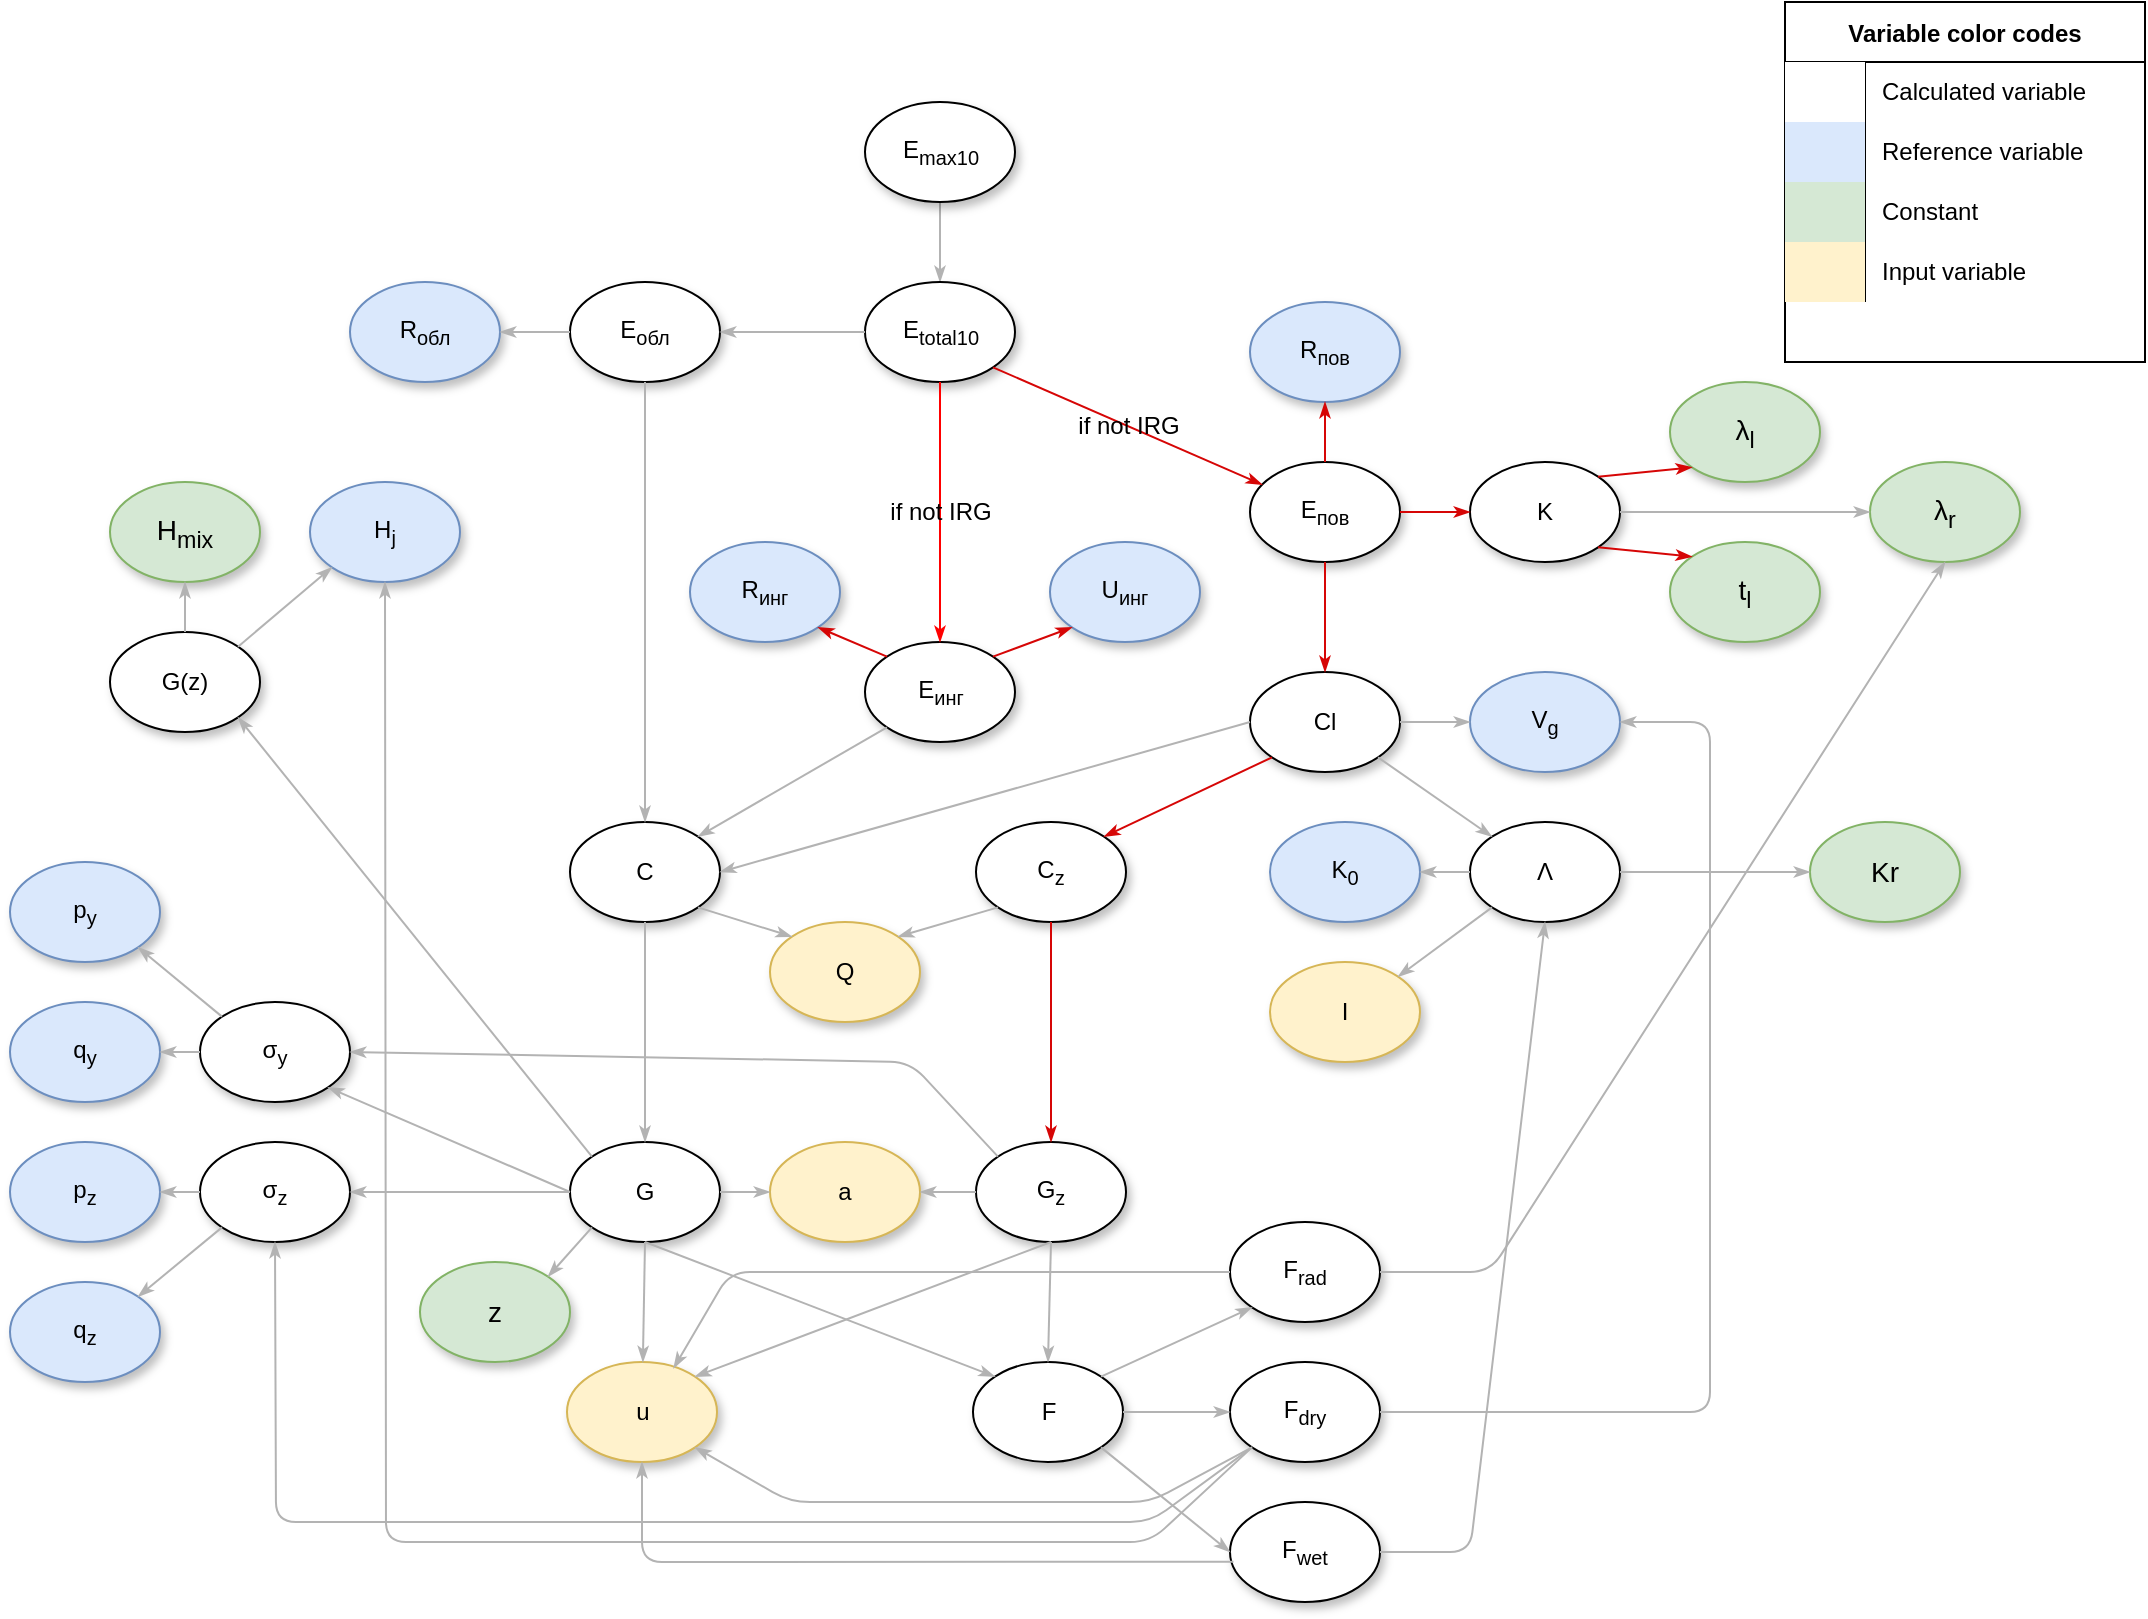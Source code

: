 <mxfile version="17.5.0" type="github">
  <diagram name="Page-1" id="42789a77-a242-8287-6e28-9cd8cfd52e62">
    <mxGraphModel dx="1422" dy="793" grid="1" gridSize="10" guides="1" tooltips="1" connect="1" arrows="1" fold="1" page="1" pageScale="1" pageWidth="1100" pageHeight="850" background="none" math="0" shadow="0">
      <root>
        <mxCell id="0" />
        <mxCell id="1" parent="0" />
        <mxCell id="1ea317790d2ca983-12" style="edgeStyle=none;rounded=1;html=1;labelBackgroundColor=none;startArrow=none;startFill=0;startSize=5;endArrow=classicThin;endFill=1;endSize=5;jettySize=auto;orthogonalLoop=1;strokeColor=#B3B3B3;strokeWidth=1;fontFamily=Verdana;fontSize=12" parent="1" target="1ea317790d2ca983-2" edge="1">
          <mxGeometry relative="1" as="geometry">
            <mxPoint x="485" y="110" as="sourcePoint" />
          </mxGeometry>
        </mxCell>
        <UserObject label="&lt;font face=&quot;Helvetica&quot;&gt;E&lt;sub&gt;total10&lt;/sub&gt;&lt;/font&gt;" tooltip="обусловленная радионуклидом суммарная эффективная доза облучения человека за счет внешнего облучения и внутреннего облучения от ингаляции на начальном периоде аварии (10 суток)" id="1ea317790d2ca983-2">
          <mxCell style="ellipse;whiteSpace=wrap;html=1;rounded=0;shadow=1;comic=0;labelBackgroundColor=none;strokeWidth=1;fontFamily=Verdana;fontSize=12;align=center;" parent="1" vertex="1">
            <mxGeometry x="447.5" y="150" width="75" height="50" as="geometry" />
          </mxCell>
        </UserObject>
        <UserObject label="&lt;font face=&quot;Helvetica&quot;&gt;E&lt;sub&gt;max10&lt;/sub&gt;&lt;/font&gt;" tooltip="максимальная суммарная (по радионуклидам) эффективная доза облучения человека за счет внешнего облучения и внутреннего облучения от ингаляции на начальном периоде аварии (10 суток)" id="MDNrY1f4z-c_4jOw3_9k-1">
          <mxCell style="ellipse;whiteSpace=wrap;html=1;rounded=0;shadow=1;comic=0;labelBackgroundColor=none;strokeWidth=1;fontFamily=Verdana;fontSize=12;align=center;sketch=0;" parent="1" vertex="1">
            <mxGeometry x="447.5" y="60" width="75" height="50" as="geometry" />
          </mxCell>
        </UserObject>
        <UserObject label="&lt;font face=&quot;Helvetica&quot;&gt;E&lt;sub&gt;обл&lt;/sub&gt;&lt;/font&gt;" tooltip="эффективная доза внешнего облучения от радиоактивного облака, обусловленная радионуклидом" id="MDNrY1f4z-c_4jOw3_9k-2">
          <mxCell style="ellipse;whiteSpace=wrap;html=1;rounded=0;shadow=1;comic=0;labelBackgroundColor=none;strokeWidth=1;fontFamily=Verdana;fontSize=12;align=center;" parent="1" vertex="1">
            <mxGeometry x="300" y="150" width="75" height="50" as="geometry" />
          </mxCell>
        </UserObject>
        <UserObject label="&lt;font face=&quot;Helvetica&quot;&gt;E&lt;sub&gt;инг&lt;/sub&gt;&lt;/font&gt;" tooltip="эффективная доза от внутреннего облучения, обусловленная&#xa;вдыханием радионуклида" id="MDNrY1f4z-c_4jOw3_9k-3">
          <mxCell style="ellipse;whiteSpace=wrap;html=1;rounded=0;shadow=1;comic=0;labelBackgroundColor=none;strokeWidth=1;fontFamily=Verdana;fontSize=12;align=center;" parent="1" vertex="1">
            <mxGeometry x="447.5" y="330" width="75" height="50" as="geometry" />
          </mxCell>
        </UserObject>
        <UserObject label="&lt;font face=&quot;Helvetica&quot;&gt;E&lt;sub&gt;пов&lt;/sub&gt;&lt;/font&gt;" tooltip="эффективная доза от внешнего облучения от поверхности почвы, обусловленная радионуклидом" id="MDNrY1f4z-c_4jOw3_9k-4">
          <mxCell style="ellipse;whiteSpace=wrap;html=1;rounded=0;shadow=1;comic=0;labelBackgroundColor=none;strokeWidth=1;fontFamily=Verdana;fontSize=12;align=center;" parent="1" vertex="1">
            <mxGeometry x="640" y="240" width="75" height="50" as="geometry" />
          </mxCell>
        </UserObject>
        <mxCell id="MDNrY1f4z-c_4jOw3_9k-7" value="&lt;font face=&quot;Helvetica&quot;&gt;if not IRG&lt;/font&gt;" style="edgeStyle=none;rounded=1;html=1;labelBackgroundColor=none;startArrow=none;startFill=0;startSize=5;endArrow=classicThin;endFill=1;endSize=5;jettySize=auto;orthogonalLoop=1;strokeColor=#FF0000;strokeWidth=1;fontFamily=Verdana;fontSize=12;exitX=0.5;exitY=1;exitDx=0;exitDy=0;entryX=0.5;entryY=0;entryDx=0;entryDy=0;fillColor=#fff2cc;" parent="1" source="1ea317790d2ca983-2" target="MDNrY1f4z-c_4jOw3_9k-3" edge="1">
          <mxGeometry relative="1" as="geometry">
            <mxPoint x="495" y="120" as="sourcePoint" />
            <mxPoint x="495" y="160.0" as="targetPoint" />
          </mxGeometry>
        </mxCell>
        <mxCell id="MDNrY1f4z-c_4jOw3_9k-8" style="edgeStyle=none;rounded=1;html=1;labelBackgroundColor=none;startArrow=none;startFill=0;startSize=5;endArrow=classicThin;endFill=1;endSize=5;jettySize=auto;orthogonalLoop=1;strokeColor=#B3B3B3;strokeWidth=1;fontFamily=Helvetica;fontSize=12;exitX=0;exitY=0.5;exitDx=0;exitDy=0;entryX=1;entryY=0.5;entryDx=0;entryDy=0;" parent="1" source="1ea317790d2ca983-2" target="MDNrY1f4z-c_4jOw3_9k-2" edge="1">
          <mxGeometry relative="1" as="geometry">
            <mxPoint x="505" y="130" as="sourcePoint" />
            <mxPoint x="505" y="170.0" as="targetPoint" />
          </mxGeometry>
        </mxCell>
        <mxCell id="MDNrY1f4z-c_4jOw3_9k-9" value="&lt;font face=&quot;Helvetica&quot;&gt;if not IRG&lt;/font&gt;" style="edgeStyle=none;rounded=1;html=1;labelBackgroundColor=none;startArrow=none;startFill=0;startSize=5;endArrow=classicThin;endFill=1;endSize=5;jettySize=auto;orthogonalLoop=1;strokeColor=#D60606;strokeWidth=1;fontFamily=Verdana;fontSize=12;exitX=1;exitY=1;exitDx=0;exitDy=0;fillColor=#fff2cc;" parent="1" source="1ea317790d2ca983-2" target="MDNrY1f4z-c_4jOw3_9k-4" edge="1">
          <mxGeometry relative="1" as="geometry">
            <mxPoint x="515" y="140" as="sourcePoint" />
            <mxPoint x="515" y="180.0" as="targetPoint" />
          </mxGeometry>
        </mxCell>
        <UserObject label="&lt;font face=&quot;Helvetica&quot;&gt;R&lt;sub&gt;обл&lt;/sub&gt;&lt;/font&gt;" tooltip="коэффициент дозового преобразования при внешнем облучении населения от радиоактивного облака для радионуклида " id="MDNrY1f4z-c_4jOw3_9k-10">
          <mxCell style="ellipse;whiteSpace=wrap;html=1;rounded=0;shadow=1;comic=0;labelBackgroundColor=none;strokeWidth=1;fontFamily=Verdana;fontSize=12;align=center;fillColor=#dae8fc;strokeColor=#6c8ebf;" parent="1" vertex="1">
            <mxGeometry x="190" y="150" width="75" height="50" as="geometry" />
          </mxCell>
        </UserObject>
        <mxCell id="MDNrY1f4z-c_4jOw3_9k-11" style="edgeStyle=none;rounded=1;html=1;labelBackgroundColor=none;startArrow=none;startFill=0;startSize=5;endArrow=classicThin;endFill=1;endSize=5;jettySize=auto;orthogonalLoop=1;strokeColor=#B3B3B3;strokeWidth=1;fontFamily=Verdana;fontSize=12;exitX=0;exitY=0.5;exitDx=0;exitDy=0;" parent="1" source="MDNrY1f4z-c_4jOw3_9k-2" target="MDNrY1f4z-c_4jOw3_9k-10" edge="1">
          <mxGeometry relative="1" as="geometry">
            <mxPoint x="457.5" y="185.0" as="sourcePoint" />
            <mxPoint x="385.0" y="185.0" as="targetPoint" />
          </mxGeometry>
        </mxCell>
        <mxCell id="MDNrY1f4z-c_4jOw3_9k-12" value="Variable color codes" style="shape=table;startSize=30;container=1;collapsible=0;childLayout=tableLayout;fixedRows=1;rowLines=0;fontStyle=1;fontFamily=Helvetica;" parent="1" vertex="1">
          <mxGeometry x="907.5" y="10" width="180" height="180" as="geometry" />
        </mxCell>
        <mxCell id="MDNrY1f4z-c_4jOw3_9k-48" style="shape=tableRow;horizontal=0;startSize=0;swimlaneHead=0;swimlaneBody=0;top=0;left=0;bottom=0;right=0;collapsible=0;dropTarget=0;fillColor=none;points=[[0,0.5],[1,0.5]];portConstraint=eastwest;fontFamily=Helvetica;" parent="MDNrY1f4z-c_4jOw3_9k-12" vertex="1">
          <mxGeometry y="30" width="180" height="30" as="geometry" />
        </mxCell>
        <mxCell id="MDNrY1f4z-c_4jOw3_9k-49" style="shape=partialRectangle;html=1;whiteSpace=wrap;connectable=0;top=0;left=0;bottom=0;right=0;overflow=hidden;pointerEvents=1;fontFamily=Helvetica;" parent="MDNrY1f4z-c_4jOw3_9k-48" vertex="1">
          <mxGeometry width="40" height="30" as="geometry">
            <mxRectangle width="40" height="30" as="alternateBounds" />
          </mxGeometry>
        </mxCell>
        <mxCell id="MDNrY1f4z-c_4jOw3_9k-50" value="Calculated variable" style="shape=partialRectangle;html=1;whiteSpace=wrap;connectable=0;fillColor=none;top=0;left=0;bottom=0;right=0;align=left;spacingLeft=6;overflow=hidden;fontFamily=Helvetica;" parent="MDNrY1f4z-c_4jOw3_9k-48" vertex="1">
          <mxGeometry x="40" width="140" height="30" as="geometry">
            <mxRectangle width="140" height="30" as="alternateBounds" />
          </mxGeometry>
        </mxCell>
        <mxCell id="MDNrY1f4z-c_4jOw3_9k-13" value="" style="shape=tableRow;horizontal=0;startSize=0;swimlaneHead=0;swimlaneBody=0;top=0;left=0;bottom=0;right=0;collapsible=0;dropTarget=0;fillColor=none;points=[[0,0.5],[1,0.5]];portConstraint=eastwest;fontFamily=Helvetica;" parent="MDNrY1f4z-c_4jOw3_9k-12" vertex="1">
          <mxGeometry y="60" width="180" height="30" as="geometry" />
        </mxCell>
        <mxCell id="MDNrY1f4z-c_4jOw3_9k-14" value="" style="shape=partialRectangle;html=1;whiteSpace=wrap;connectable=0;fillColor=#dae8fc;top=0;left=0;bottom=0;right=0;overflow=hidden;pointerEvents=1;fontFamily=Helvetica;strokeColor=#6c8ebf;" parent="MDNrY1f4z-c_4jOw3_9k-13" vertex="1">
          <mxGeometry width="40" height="30" as="geometry">
            <mxRectangle width="40" height="30" as="alternateBounds" />
          </mxGeometry>
        </mxCell>
        <mxCell id="MDNrY1f4z-c_4jOw3_9k-15" value="Reference variable" style="shape=partialRectangle;html=1;whiteSpace=wrap;connectable=0;fillColor=none;top=0;left=0;bottom=0;right=0;align=left;spacingLeft=6;overflow=hidden;fontFamily=Helvetica;" parent="MDNrY1f4z-c_4jOw3_9k-13" vertex="1">
          <mxGeometry x="40" width="140" height="30" as="geometry">
            <mxRectangle width="140" height="30" as="alternateBounds" />
          </mxGeometry>
        </mxCell>
        <mxCell id="MDNrY1f4z-c_4jOw3_9k-36" style="shape=tableRow;horizontal=0;startSize=0;swimlaneHead=0;swimlaneBody=0;top=0;left=0;bottom=0;right=0;collapsible=0;dropTarget=0;fillColor=none;points=[[0,0.5],[1,0.5]];portConstraint=eastwest;fontFamily=Helvetica;" parent="MDNrY1f4z-c_4jOw3_9k-12" vertex="1">
          <mxGeometry y="90" width="180" height="30" as="geometry" />
        </mxCell>
        <mxCell id="MDNrY1f4z-c_4jOw3_9k-37" style="shape=partialRectangle;html=1;whiteSpace=wrap;connectable=0;fillColor=#d5e8d4;top=0;left=0;bottom=0;right=0;overflow=hidden;pointerEvents=1;fontFamily=Helvetica;strokeColor=#82b366;" parent="MDNrY1f4z-c_4jOw3_9k-36" vertex="1">
          <mxGeometry width="40" height="30" as="geometry">
            <mxRectangle width="40" height="30" as="alternateBounds" />
          </mxGeometry>
        </mxCell>
        <mxCell id="MDNrY1f4z-c_4jOw3_9k-38" value="Constant" style="shape=partialRectangle;html=1;whiteSpace=wrap;connectable=0;fillColor=none;top=0;left=0;bottom=0;right=0;align=left;spacingLeft=6;overflow=hidden;fontFamily=Helvetica;" parent="MDNrY1f4z-c_4jOw3_9k-36" vertex="1">
          <mxGeometry x="40" width="140" height="30" as="geometry">
            <mxRectangle width="140" height="30" as="alternateBounds" />
          </mxGeometry>
        </mxCell>
        <mxCell id="MDNrY1f4z-c_4jOw3_9k-52" style="shape=tableRow;horizontal=0;startSize=0;swimlaneHead=0;swimlaneBody=0;top=0;left=0;bottom=0;right=0;collapsible=0;dropTarget=0;fillColor=none;points=[[0,0.5],[1,0.5]];portConstraint=eastwest;fontFamily=Helvetica;" parent="MDNrY1f4z-c_4jOw3_9k-12" vertex="1">
          <mxGeometry y="120" width="180" height="30" as="geometry" />
        </mxCell>
        <mxCell id="MDNrY1f4z-c_4jOw3_9k-53" style="shape=partialRectangle;html=1;whiteSpace=wrap;connectable=0;fillColor=#fff2cc;top=0;left=0;bottom=0;right=0;overflow=hidden;pointerEvents=1;fontFamily=Helvetica;strokeColor=#d6b656;" parent="MDNrY1f4z-c_4jOw3_9k-52" vertex="1">
          <mxGeometry width="40" height="30" as="geometry">
            <mxRectangle width="40" height="30" as="alternateBounds" />
          </mxGeometry>
        </mxCell>
        <mxCell id="MDNrY1f4z-c_4jOw3_9k-54" value="Input variable" style="shape=partialRectangle;html=1;whiteSpace=wrap;connectable=0;fillColor=none;top=0;left=0;bottom=0;right=0;align=left;spacingLeft=6;overflow=hidden;fontFamily=Helvetica;" parent="MDNrY1f4z-c_4jOw3_9k-52" vertex="1">
          <mxGeometry x="40" width="140" height="30" as="geometry">
            <mxRectangle width="140" height="30" as="alternateBounds" />
          </mxGeometry>
        </mxCell>
        <UserObject label="&lt;font face=&quot;Helvetica&quot;&gt;С&lt;/font&gt;" tooltip="временной интеграл концентрации радионуклида приземном слое атмосферы" id="MDNrY1f4z-c_4jOw3_9k-25">
          <mxCell style="ellipse;whiteSpace=wrap;html=1;rounded=0;shadow=1;comic=0;labelBackgroundColor=none;strokeWidth=1;fontFamily=Verdana;fontSize=12;align=center;" parent="1" vertex="1">
            <mxGeometry x="300" y="420" width="75" height="50" as="geometry" />
          </mxCell>
        </UserObject>
        <mxCell id="MDNrY1f4z-c_4jOw3_9k-27" style="edgeStyle=none;rounded=1;html=1;labelBackgroundColor=none;startArrow=none;startFill=0;startSize=5;endArrow=classicThin;endFill=1;endSize=5;jettySize=auto;orthogonalLoop=1;strokeColor=#B3B3B3;strokeWidth=1;fontFamily=Helvetica;fontSize=12;exitX=0.5;exitY=1;exitDx=0;exitDy=0;entryX=0.5;entryY=0;entryDx=0;entryDy=0;" parent="1" source="MDNrY1f4z-c_4jOw3_9k-2" target="MDNrY1f4z-c_4jOw3_9k-25" edge="1">
          <mxGeometry relative="1" as="geometry">
            <mxPoint x="300.0" y="264.71" as="sourcePoint" />
            <mxPoint x="227.5" y="264.71" as="targetPoint" />
          </mxGeometry>
        </mxCell>
        <UserObject label="&lt;font face=&quot;Helvetica&quot;&gt;Сl&lt;/font&gt;" tooltip="значение суммарного выпадения радионуклида r на поверхность земли за счет сухого влажного осаждения" id="MDNrY1f4z-c_4jOw3_9k-28">
          <mxCell style="ellipse;whiteSpace=wrap;html=1;rounded=0;shadow=1;comic=0;labelBackgroundColor=none;strokeWidth=1;fontFamily=Verdana;fontSize=12;align=center;" parent="1" vertex="1">
            <mxGeometry x="640" y="345" width="75" height="50" as="geometry" />
          </mxCell>
        </UserObject>
        <mxCell id="MDNrY1f4z-c_4jOw3_9k-29" style="edgeStyle=none;rounded=1;html=1;labelBackgroundColor=none;startArrow=none;startFill=0;startSize=5;endArrow=classicThin;endFill=1;endSize=5;jettySize=auto;orthogonalLoop=1;strokeColor=#D60606;strokeWidth=1;fontFamily=Helvetica;fontSize=12;exitX=0.5;exitY=1;exitDx=0;exitDy=0;entryX=0.5;entryY=0;entryDx=0;entryDy=0;" parent="1" source="MDNrY1f4z-c_4jOw3_9k-4" target="MDNrY1f4z-c_4jOw3_9k-28" edge="1">
          <mxGeometry relative="1" as="geometry">
            <mxPoint x="347.5" y="210" as="sourcePoint" />
            <mxPoint x="347.5" y="430" as="targetPoint" />
          </mxGeometry>
        </mxCell>
        <UserObject label="&lt;font face=&quot;Helvetica&quot;&gt;R&lt;sub&gt;пов&lt;/sub&gt;&lt;/font&gt;" tooltip="коэффициент дозового преобразования при внешнем облучении от поверхности земли для радионуклида" id="MDNrY1f4z-c_4jOw3_9k-30">
          <mxCell style="ellipse;whiteSpace=wrap;html=1;rounded=0;shadow=1;comic=0;labelBackgroundColor=none;strokeWidth=1;fontFamily=Verdana;fontSize=12;align=center;fillColor=#dae8fc;strokeColor=#6c8ebf;" parent="1" vertex="1">
            <mxGeometry x="640" y="160" width="75" height="50" as="geometry" />
          </mxCell>
        </UserObject>
        <mxCell id="MDNrY1f4z-c_4jOw3_9k-31" style="edgeStyle=none;rounded=1;html=1;labelBackgroundColor=none;startArrow=none;startFill=0;startSize=5;endArrow=classicThin;endFill=1;endSize=5;jettySize=auto;orthogonalLoop=1;strokeColor=#D60606;strokeWidth=1;fontFamily=Helvetica;fontSize=12;exitX=0.5;exitY=0;exitDx=0;exitDy=0;entryX=0.5;entryY=1;entryDx=0;entryDy=0;" parent="1" source="MDNrY1f4z-c_4jOw3_9k-4" target="MDNrY1f4z-c_4jOw3_9k-30" edge="1">
          <mxGeometry relative="1" as="geometry">
            <mxPoint x="687.5" y="300" as="sourcePoint" />
            <mxPoint x="687.5" y="430" as="targetPoint" />
          </mxGeometry>
        </mxCell>
        <UserObject label="&lt;font face=&quot;Helvetica&quot;&gt;K&lt;/font&gt;" tooltip="коэффициент, учитывающий время нахождения (проживания) на загрязненной результате выброса радиоактивных веществ территории, с" id="MDNrY1f4z-c_4jOw3_9k-32">
          <mxCell style="ellipse;whiteSpace=wrap;html=1;rounded=0;shadow=1;comic=0;labelBackgroundColor=none;strokeWidth=1;fontFamily=Verdana;fontSize=12;align=center;" parent="1" vertex="1">
            <mxGeometry x="750" y="240" width="75" height="50" as="geometry" />
          </mxCell>
        </UserObject>
        <mxCell id="MDNrY1f4z-c_4jOw3_9k-33" style="edgeStyle=none;rounded=1;html=1;labelBackgroundColor=none;startArrow=none;startFill=0;startSize=5;endArrow=classicThin;endFill=1;endSize=5;jettySize=auto;orthogonalLoop=1;strokeColor=#D60606;strokeWidth=1;fontFamily=Helvetica;fontSize=12;exitX=1;exitY=0.5;exitDx=0;exitDy=0;entryX=0;entryY=0.5;entryDx=0;entryDy=0;" parent="1" source="MDNrY1f4z-c_4jOw3_9k-4" target="MDNrY1f4z-c_4jOw3_9k-32" edge="1">
          <mxGeometry relative="1" as="geometry">
            <mxPoint x="687.5" y="300" as="sourcePoint" />
            <mxPoint x="687.5" y="430" as="targetPoint" />
          </mxGeometry>
        </mxCell>
        <UserObject label="&lt;font face=&quot;arial, sans-serif&quot;&gt;&lt;span style=&quot;font-size: 14px&quot;&gt;λ&lt;sub&gt;l&lt;/sub&gt;&lt;/span&gt;&lt;/font&gt;" tooltip="постоянная спада мощности дозы со временем от загрязненного слоя почвы за счет всех процессов, кроме радиоактивного распада,&#xa;приводящих выведению активности из этого слоя, с-1" id="MDNrY1f4z-c_4jOw3_9k-34">
          <mxCell style="ellipse;whiteSpace=wrap;html=1;rounded=0;shadow=1;comic=0;labelBackgroundColor=none;strokeWidth=1;fontFamily=Verdana;fontSize=12;align=center;fillColor=#d5e8d4;strokeColor=#82b366;" parent="1" vertex="1">
            <mxGeometry x="850" y="200" width="75" height="50" as="geometry" />
          </mxCell>
        </UserObject>
        <mxCell id="MDNrY1f4z-c_4jOw3_9k-35" style="edgeStyle=none;rounded=1;html=1;labelBackgroundColor=none;startArrow=none;startFill=0;startSize=5;endArrow=classicThin;endFill=1;endSize=5;jettySize=auto;orthogonalLoop=1;strokeColor=#D60606;strokeWidth=1;fontFamily=Helvetica;fontSize=12;exitX=1;exitY=0;exitDx=0;exitDy=0;entryX=0;entryY=1;entryDx=0;entryDy=0;" parent="1" source="MDNrY1f4z-c_4jOw3_9k-32" target="MDNrY1f4z-c_4jOw3_9k-34" edge="1">
          <mxGeometry relative="1" as="geometry">
            <mxPoint x="725.0" y="275" as="sourcePoint" />
            <mxPoint x="760.0" y="275" as="targetPoint" />
          </mxGeometry>
        </mxCell>
        <UserObject label="&lt;font face=&quot;arial, sans-serif&quot;&gt;&lt;span style=&quot;font-size: 14px&quot;&gt;t&lt;sub&gt;l&lt;/sub&gt;&lt;/span&gt;&lt;/font&gt;" tooltip="время нахождения населения на загрязненной территории" id="MDNrY1f4z-c_4jOw3_9k-39">
          <mxCell style="ellipse;whiteSpace=wrap;html=1;rounded=0;shadow=1;comic=0;labelBackgroundColor=none;strokeWidth=1;fontFamily=Verdana;fontSize=12;align=center;fillColor=#d5e8d4;strokeColor=#82b366;" parent="1" vertex="1">
            <mxGeometry x="850" y="280" width="75" height="50" as="geometry" />
          </mxCell>
        </UserObject>
        <mxCell id="MDNrY1f4z-c_4jOw3_9k-40" style="edgeStyle=none;rounded=1;html=1;labelBackgroundColor=none;startArrow=none;startFill=0;startSize=5;endArrow=classicThin;endFill=1;endSize=5;jettySize=auto;orthogonalLoop=1;strokeColor=#D60606;strokeWidth=1;fontFamily=Helvetica;fontSize=12;exitX=1;exitY=1;exitDx=0;exitDy=0;entryX=0;entryY=0;entryDx=0;entryDy=0;" parent="1" source="MDNrY1f4z-c_4jOw3_9k-32" target="MDNrY1f4z-c_4jOw3_9k-39" edge="1">
          <mxGeometry relative="1" as="geometry">
            <mxPoint x="824.119" y="257.391" as="sourcePoint" />
            <mxPoint x="870.881" y="252.609" as="targetPoint" />
          </mxGeometry>
        </mxCell>
        <UserObject label="&lt;font face=&quot;arial, sans-serif&quot;&gt;&lt;span style=&quot;font-size: 14px&quot;&gt;λ&lt;sub&gt;r&lt;/sub&gt;&lt;/span&gt;&lt;/font&gt;" tooltip="постоянная радиоактивного распада радионуклида, с-1" id="MDNrY1f4z-c_4jOw3_9k-41">
          <mxCell style="ellipse;whiteSpace=wrap;html=1;rounded=0;shadow=1;comic=0;labelBackgroundColor=none;strokeWidth=1;fontFamily=Verdana;fontSize=12;align=center;fillColor=#d5e8d4;strokeColor=#82b366;" parent="1" vertex="1">
            <mxGeometry x="950" y="240" width="75" height="50" as="geometry" />
          </mxCell>
        </UserObject>
        <mxCell id="MDNrY1f4z-c_4jOw3_9k-42" style="edgeStyle=none;rounded=1;html=1;labelBackgroundColor=none;startArrow=none;startFill=0;startSize=5;endArrow=classicThin;endFill=1;endSize=5;jettySize=auto;orthogonalLoop=1;strokeColor=#B3B3B3;strokeWidth=1;fontFamily=Helvetica;fontSize=12;exitX=1;exitY=0.5;exitDx=0;exitDy=0;entryX=0;entryY=0.5;entryDx=0;entryDy=0;" parent="1" source="MDNrY1f4z-c_4jOw3_9k-32" target="MDNrY1f4z-c_4jOw3_9k-41" edge="1">
          <mxGeometry relative="1" as="geometry">
            <mxPoint x="824.017" y="292.678" as="sourcePoint" />
            <mxPoint x="870.983" y="297.322" as="targetPoint" />
          </mxGeometry>
        </mxCell>
        <mxCell id="MDNrY1f4z-c_4jOw3_9k-43" style="edgeStyle=none;rounded=1;html=1;labelBackgroundColor=none;startArrow=none;startFill=0;startSize=5;endArrow=classicThin;endFill=1;endSize=5;jettySize=auto;orthogonalLoop=1;strokeColor=#B3B3B3;strokeWidth=1;fontFamily=Helvetica;fontSize=12;exitX=0;exitY=1;exitDx=0;exitDy=0;entryX=1;entryY=0;entryDx=0;entryDy=0;" parent="1" source="MDNrY1f4z-c_4jOw3_9k-3" target="MDNrY1f4z-c_4jOw3_9k-25" edge="1">
          <mxGeometry relative="1" as="geometry">
            <mxPoint x="347.5" y="210.0" as="sourcePoint" />
            <mxPoint x="347.5" y="430" as="targetPoint" />
          </mxGeometry>
        </mxCell>
        <UserObject label="&lt;font face=&quot;Helvetica&quot;&gt;R&lt;sub&gt;инг&lt;/sub&gt;&lt;/font&gt;" tooltip="коэффициент дозового преобразования при поступлении радионуклида r воздухом" id="MDNrY1f4z-c_4jOw3_9k-44">
          <mxCell style="ellipse;whiteSpace=wrap;html=1;rounded=0;shadow=1;comic=0;labelBackgroundColor=none;strokeWidth=1;fontFamily=Verdana;fontSize=12;align=center;fillColor=#dae8fc;strokeColor=#6c8ebf;" parent="1" vertex="1">
            <mxGeometry x="360" y="280" width="75" height="50" as="geometry" />
          </mxCell>
        </UserObject>
        <mxCell id="MDNrY1f4z-c_4jOw3_9k-45" style="edgeStyle=none;rounded=1;html=1;labelBackgroundColor=none;startArrow=none;startFill=0;startSize=5;endArrow=classicThin;endFill=1;endSize=5;jettySize=auto;orthogonalLoop=1;strokeColor=#D60606;strokeWidth=1;fontFamily=Helvetica;fontSize=12;exitX=0;exitY=0;exitDx=0;exitDy=0;entryX=1;entryY=1;entryDx=0;entryDy=0;" parent="1" source="MDNrY1f4z-c_4jOw3_9k-3" target="MDNrY1f4z-c_4jOw3_9k-44" edge="1">
          <mxGeometry relative="1" as="geometry">
            <mxPoint x="468.483" y="382.678" as="sourcePoint" />
            <mxPoint x="374.017" y="437.322" as="targetPoint" />
          </mxGeometry>
        </mxCell>
        <UserObject label="&lt;font face=&quot;Helvetica&quot;&gt;U&lt;sub&gt;инг&lt;/sub&gt;&lt;/font&gt;" tooltip="интенсивность дыхания для лиц возрастной группы, которая&#xa;является критической по поступлению радионуклида r за счет ингаляции&#xa;соответствии таблицей 8.1 СанПиН 2.6.1.252-09 «Нормы радиационной&#xa;безопасности. Санитарные правила нормативы», утвержденных&#xa;постановлением Главного государственного санитарного врача Российской Федерации от 7 июля 2009 г. Н2 47" id="MDNrY1f4z-c_4jOw3_9k-46">
          <mxCell style="ellipse;whiteSpace=wrap;html=1;rounded=0;shadow=1;comic=0;labelBackgroundColor=none;strokeWidth=1;fontFamily=Verdana;fontSize=12;align=center;fillColor=#dae8fc;strokeColor=#6c8ebf;" parent="1" vertex="1">
            <mxGeometry x="540" y="280" width="75" height="50" as="geometry" />
          </mxCell>
        </UserObject>
        <mxCell id="MDNrY1f4z-c_4jOw3_9k-47" style="edgeStyle=none;rounded=1;html=1;labelBackgroundColor=none;startArrow=none;startFill=0;startSize=5;endArrow=classicThin;endFill=1;endSize=5;jettySize=auto;orthogonalLoop=1;strokeColor=#D60606;strokeWidth=1;fontFamily=Helvetica;fontSize=12;exitX=1;exitY=0;exitDx=0;exitDy=0;entryX=0;entryY=1;entryDx=0;entryDy=0;" parent="1" source="MDNrY1f4z-c_4jOw3_9k-3" target="MDNrY1f4z-c_4jOw3_9k-46" edge="1">
          <mxGeometry relative="1" as="geometry">
            <mxPoint x="468.483" y="347.322" as="sourcePoint" />
            <mxPoint x="434.017" y="332.678" as="targetPoint" />
          </mxGeometry>
        </mxCell>
        <UserObject label="&lt;font face=&quot;Helvetica&quot;&gt;Q&lt;/font&gt;" tooltip="активность радионуклида r аварийном выбросе" id="MDNrY1f4z-c_4jOw3_9k-51">
          <mxCell style="ellipse;whiteSpace=wrap;html=1;rounded=0;shadow=1;comic=0;labelBackgroundColor=none;strokeWidth=1;fontFamily=Verdana;fontSize=12;align=center;fillColor=#fff2cc;strokeColor=#d6b656;" parent="1" vertex="1">
            <mxGeometry x="400" y="470" width="75" height="50" as="geometry" />
          </mxCell>
        </UserObject>
        <mxCell id="MDNrY1f4z-c_4jOw3_9k-55" style="edgeStyle=none;rounded=1;html=1;labelBackgroundColor=none;startArrow=none;startFill=0;startSize=5;endArrow=classicThin;endFill=1;endSize=5;jettySize=auto;orthogonalLoop=1;strokeColor=#B3B3B3;strokeWidth=1;fontFamily=Helvetica;fontSize=12;exitX=1;exitY=1;exitDx=0;exitDy=0;entryX=0;entryY=0;entryDx=0;entryDy=0;" parent="1" source="MDNrY1f4z-c_4jOw3_9k-25" target="MDNrY1f4z-c_4jOw3_9k-51" edge="1">
          <mxGeometry relative="1" as="geometry">
            <mxPoint x="468.483" y="382.678" as="sourcePoint" />
            <mxPoint x="374.017" y="437.322" as="targetPoint" />
          </mxGeometry>
        </mxCell>
        <UserObject label="&lt;font face=&quot;Helvetica&quot;&gt;G&lt;/font&gt;" tooltip="фактор разбавления радионуклида r приземном слое атмосферы на расстоянии от источника аварийного выброса" id="MDNrY1f4z-c_4jOw3_9k-56">
          <mxCell style="ellipse;whiteSpace=wrap;html=1;rounded=0;shadow=1;comic=0;labelBackgroundColor=none;strokeWidth=1;fontFamily=Verdana;fontSize=12;align=center;" parent="1" vertex="1">
            <mxGeometry x="300" y="580" width="75" height="50" as="geometry" />
          </mxCell>
        </UserObject>
        <mxCell id="MDNrY1f4z-c_4jOw3_9k-57" style="edgeStyle=none;rounded=1;html=1;labelBackgroundColor=none;startArrow=none;startFill=0;startSize=5;endArrow=classicThin;endFill=1;endSize=5;jettySize=auto;orthogonalLoop=1;strokeColor=#B3B3B3;strokeWidth=1;fontFamily=Helvetica;fontSize=12;exitX=0.5;exitY=1;exitDx=0;exitDy=0;entryX=0.5;entryY=0;entryDx=0;entryDy=0;" parent="1" source="MDNrY1f4z-c_4jOw3_9k-25" target="MDNrY1f4z-c_4jOw3_9k-56" edge="1">
          <mxGeometry relative="1" as="geometry">
            <mxPoint x="347.5" y="210.0" as="sourcePoint" />
            <mxPoint x="347.5" y="430" as="targetPoint" />
          </mxGeometry>
        </mxCell>
        <UserObject label="&lt;font face=&quot;Helvetica&quot;&gt;С&lt;sub&gt;z&lt;/sub&gt;&lt;/font&gt;" tooltip="временной интеграл от распределенной по высоте концентрации радионуклида по вертикальному направлению распространения аварийного выброса" id="MDNrY1f4z-c_4jOw3_9k-58">
          <mxCell style="ellipse;whiteSpace=wrap;html=1;rounded=0;shadow=1;comic=0;labelBackgroundColor=none;strokeWidth=1;fontFamily=Verdana;fontSize=12;align=center;" parent="1" vertex="1">
            <mxGeometry x="503" y="420" width="75" height="50" as="geometry" />
          </mxCell>
        </UserObject>
        <mxCell id="MDNrY1f4z-c_4jOw3_9k-59" style="edgeStyle=none;rounded=1;html=1;labelBackgroundColor=none;startArrow=none;startFill=0;startSize=5;endArrow=classicThin;endFill=1;endSize=5;jettySize=auto;orthogonalLoop=1;strokeColor=#D60606;strokeWidth=1;fontFamily=Helvetica;fontSize=12;exitX=0;exitY=1;exitDx=0;exitDy=0;entryX=1;entryY=0;entryDx=0;entryDy=0;" parent="1" source="MDNrY1f4z-c_4jOw3_9k-28" target="MDNrY1f4z-c_4jOw3_9k-58" edge="1">
          <mxGeometry relative="1" as="geometry">
            <mxPoint x="687.5" y="300.0" as="sourcePoint" />
            <mxPoint x="687.5" y="430" as="targetPoint" />
          </mxGeometry>
        </mxCell>
        <mxCell id="MDNrY1f4z-c_4jOw3_9k-60" style="edgeStyle=none;rounded=1;html=1;labelBackgroundColor=none;startArrow=none;startFill=0;startSize=5;endArrow=classicThin;endFill=1;endSize=5;jettySize=auto;orthogonalLoop=1;strokeColor=#B3B3B3;strokeWidth=1;fontFamily=Helvetica;fontSize=12;exitX=0;exitY=1;exitDx=0;exitDy=0;entryX=1;entryY=0;entryDx=0;entryDy=0;" parent="1" source="MDNrY1f4z-c_4jOw3_9k-58" target="MDNrY1f4z-c_4jOw3_9k-51" edge="1">
          <mxGeometry relative="1" as="geometry">
            <mxPoint x="650" y="455" as="sourcePoint" />
            <mxPoint x="588" y="455" as="targetPoint" />
          </mxGeometry>
        </mxCell>
        <UserObject label="&lt;font face=&quot;Helvetica&quot;&gt;G&lt;sub&gt;z&lt;/sub&gt;&lt;/font&gt;" tooltip="фактор осаждения радионуклида r по вертикальному направлению распространения аварийного выброса" id="MDNrY1f4z-c_4jOw3_9k-61">
          <mxCell style="ellipse;whiteSpace=wrap;html=1;rounded=0;shadow=1;comic=0;labelBackgroundColor=none;strokeWidth=1;fontFamily=Verdana;fontSize=12;align=center;" parent="1" vertex="1">
            <mxGeometry x="503" y="580" width="75" height="50" as="geometry" />
          </mxCell>
        </UserObject>
        <mxCell id="MDNrY1f4z-c_4jOw3_9k-62" style="edgeStyle=none;rounded=1;html=1;labelBackgroundColor=none;startArrow=none;startFill=0;startSize=5;endArrow=classicThin;endFill=1;endSize=5;jettySize=auto;orthogonalLoop=1;strokeColor=#D60606;strokeWidth=1;fontFamily=Helvetica;fontSize=12;exitX=0.5;exitY=1;exitDx=0;exitDy=0;entryX=0.5;entryY=0;entryDx=0;entryDy=0;" parent="1" source="MDNrY1f4z-c_4jOw3_9k-58" target="MDNrY1f4z-c_4jOw3_9k-61" edge="1">
          <mxGeometry relative="1" as="geometry">
            <mxPoint x="523.983" y="472.678" as="sourcePoint" />
            <mxPoint x="474.017" y="517.322" as="targetPoint" />
          </mxGeometry>
        </mxCell>
        <mxCell id="MDNrY1f4z-c_4jOw3_9k-63" style="edgeStyle=none;rounded=1;html=1;labelBackgroundColor=none;startArrow=none;startFill=0;startSize=5;endArrow=classicThin;endFill=1;endSize=5;jettySize=auto;orthogonalLoop=1;strokeColor=#B3B3B3;strokeWidth=1;fontFamily=Helvetica;fontSize=12;exitX=0;exitY=0.5;exitDx=0;exitDy=0;entryX=1;entryY=0.5;entryDx=0;entryDy=0;" parent="1" source="MDNrY1f4z-c_4jOw3_9k-28" target="MDNrY1f4z-c_4jOw3_9k-25" edge="1">
          <mxGeometry relative="1" as="geometry">
            <mxPoint x="660.983" y="397.678" as="sourcePoint" />
            <mxPoint x="577.017" y="437.322" as="targetPoint" />
          </mxGeometry>
        </mxCell>
        <UserObject label="&lt;font face=&quot;Helvetica&quot;&gt;V&lt;sub&gt;g&lt;/sub&gt;&lt;/font&gt;" tooltip="значение скорости осаждения радионуклида r на поверхность земли" id="MDNrY1f4z-c_4jOw3_9k-64">
          <mxCell style="ellipse;whiteSpace=wrap;html=1;rounded=0;shadow=1;comic=0;labelBackgroundColor=none;strokeWidth=1;fontFamily=Verdana;fontSize=12;align=center;fillColor=#dae8fc;strokeColor=#6c8ebf;" parent="1" vertex="1">
            <mxGeometry x="750" y="345" width="75" height="50" as="geometry" />
          </mxCell>
        </UserObject>
        <mxCell id="MDNrY1f4z-c_4jOw3_9k-65" style="edgeStyle=none;rounded=1;html=1;labelBackgroundColor=none;startArrow=none;startFill=0;startSize=5;endArrow=classicThin;endFill=1;endSize=5;jettySize=auto;orthogonalLoop=1;strokeColor=#B3B3B3;strokeWidth=1;fontFamily=Helvetica;fontSize=12;exitX=1;exitY=0.5;exitDx=0;exitDy=0;entryX=0;entryY=0.5;entryDx=0;entryDy=0;" parent="1" source="MDNrY1f4z-c_4jOw3_9k-28" target="MDNrY1f4z-c_4jOw3_9k-64" edge="1">
          <mxGeometry relative="1" as="geometry">
            <mxPoint x="660.983" y="397.678" as="sourcePoint" />
            <mxPoint x="577.017" y="437.322" as="targetPoint" />
          </mxGeometry>
        </mxCell>
        <UserObject label="&lt;font face=&quot;Helvetica&quot;&gt;Λ&lt;/font&gt;" tooltip="величина постоянной вымывания радионуклида атмосферными осадками" id="MDNrY1f4z-c_4jOw3_9k-66">
          <mxCell style="ellipse;whiteSpace=wrap;html=1;rounded=0;shadow=1;comic=0;labelBackgroundColor=none;strokeWidth=1;fontFamily=Verdana;fontSize=12;align=center;" parent="1" vertex="1">
            <mxGeometry x="750" y="420" width="75" height="50" as="geometry" />
          </mxCell>
        </UserObject>
        <mxCell id="MDNrY1f4z-c_4jOw3_9k-67" style="edgeStyle=none;rounded=1;html=1;labelBackgroundColor=none;startArrow=none;startFill=0;startSize=5;endArrow=classicThin;endFill=1;endSize=5;jettySize=auto;orthogonalLoop=1;strokeColor=#B3B3B3;strokeWidth=1;fontFamily=Helvetica;fontSize=12;exitX=1;exitY=1;exitDx=0;exitDy=0;entryX=0;entryY=0;entryDx=0;entryDy=0;" parent="1" source="MDNrY1f4z-c_4jOw3_9k-28" target="MDNrY1f4z-c_4jOw3_9k-66" edge="1">
          <mxGeometry relative="1" as="geometry">
            <mxPoint x="660.983" y="397.678" as="sourcePoint" />
            <mxPoint x="577.017" y="437.322" as="targetPoint" />
          </mxGeometry>
        </mxCell>
        <UserObject label="&lt;font face=&quot;Helvetica&quot;&gt;F&lt;/font&gt;" tooltip="полная функция истощения радиоактивного облака" id="AazKejOo3o8su-soS1Ww-1">
          <mxCell style="ellipse;whiteSpace=wrap;html=1;rounded=0;shadow=1;comic=0;labelBackgroundColor=none;strokeWidth=1;fontFamily=Verdana;fontSize=12;align=center;" parent="1" vertex="1">
            <mxGeometry x="501.5" y="690" width="75" height="50" as="geometry" />
          </mxCell>
        </UserObject>
        <mxCell id="AazKejOo3o8su-soS1Ww-2" style="edgeStyle=none;rounded=1;html=1;labelBackgroundColor=none;startArrow=none;startFill=0;startSize=5;endArrow=classicThin;endFill=1;endSize=5;jettySize=auto;orthogonalLoop=1;strokeColor=#B3B3B3;strokeWidth=1;fontFamily=Helvetica;fontSize=12;exitX=0.5;exitY=1;exitDx=0;exitDy=0;entryX=0;entryY=0;entryDx=0;entryDy=0;" parent="1" source="MDNrY1f4z-c_4jOw3_9k-56" target="AazKejOo3o8su-soS1Ww-1" edge="1">
          <mxGeometry relative="1" as="geometry">
            <mxPoint x="347.5" y="480" as="sourcePoint" />
            <mxPoint x="345" y="590" as="targetPoint" />
          </mxGeometry>
        </mxCell>
        <UserObject label="&lt;font face=&quot;Helvetica&quot;&gt;a&lt;/font&gt;" tooltip="половина длины стороны площадного источника выброса" id="AazKejOo3o8su-soS1Ww-3">
          <mxCell style="ellipse;whiteSpace=wrap;html=1;rounded=0;shadow=1;comic=0;labelBackgroundColor=none;strokeWidth=1;fontFamily=Verdana;fontSize=12;align=center;fillColor=#fff2cc;strokeColor=#d6b656;" parent="1" vertex="1">
            <mxGeometry x="400" y="580" width="75" height="50" as="geometry" />
          </mxCell>
        </UserObject>
        <mxCell id="AazKejOo3o8su-soS1Ww-4" style="edgeStyle=none;rounded=1;html=1;labelBackgroundColor=none;startArrow=none;startFill=0;startSize=5;endArrow=classicThin;endFill=1;endSize=5;jettySize=auto;orthogonalLoop=1;strokeColor=#B3B3B3;strokeWidth=1;fontFamily=Helvetica;fontSize=12;exitX=1;exitY=0.5;exitDx=0;exitDy=0;entryX=0;entryY=0.5;entryDx=0;entryDy=0;" parent="1" source="MDNrY1f4z-c_4jOw3_9k-56" target="AazKejOo3o8su-soS1Ww-3" edge="1">
          <mxGeometry relative="1" as="geometry">
            <mxPoint x="362.025" y="636.6" as="sourcePoint" />
            <mxPoint x="410.0" y="725" as="targetPoint" />
          </mxGeometry>
        </mxCell>
        <UserObject label="&lt;font face=&quot;Helvetica&quot;&gt;σ&lt;sub&gt;z&lt;/sub&gt;&lt;/font&gt;" tooltip="коэффициент дисперсии по z" id="AazKejOo3o8su-soS1Ww-5">
          <mxCell style="ellipse;whiteSpace=wrap;html=1;rounded=0;shadow=1;comic=0;labelBackgroundColor=none;strokeWidth=1;fontFamily=Verdana;fontSize=12;align=center;" parent="1" vertex="1">
            <mxGeometry x="115" y="580" width="75" height="50" as="geometry" />
          </mxCell>
        </UserObject>
        <mxCell id="AazKejOo3o8su-soS1Ww-6" style="edgeStyle=none;rounded=1;html=1;labelBackgroundColor=none;startArrow=none;startFill=0;startSize=5;endArrow=classicThin;endFill=1;endSize=5;jettySize=auto;orthogonalLoop=1;strokeColor=#B3B3B3;strokeWidth=1;fontFamily=Helvetica;fontSize=12;exitX=0;exitY=0.5;exitDx=0;exitDy=0;" parent="1" source="MDNrY1f4z-c_4jOw3_9k-56" target="AazKejOo3o8su-soS1Ww-5" edge="1">
          <mxGeometry relative="1" as="geometry">
            <mxPoint x="347.5" y="480" as="sourcePoint" />
            <mxPoint x="347.5" y="590" as="targetPoint" />
          </mxGeometry>
        </mxCell>
        <UserObject label="&lt;font face=&quot;Helvetica&quot;&gt;G(z)&lt;/font&gt;" tooltip="фактор вертикальной дисперсии" id="AazKejOo3o8su-soS1Ww-7">
          <mxCell style="ellipse;whiteSpace=wrap;html=1;rounded=0;shadow=1;comic=0;labelBackgroundColor=none;strokeWidth=1;fontFamily=Verdana;fontSize=12;align=center;" parent="1" vertex="1">
            <mxGeometry x="70" y="325" width="75" height="50" as="geometry" />
          </mxCell>
        </UserObject>
        <mxCell id="AazKejOo3o8su-soS1Ww-8" style="edgeStyle=none;rounded=1;html=1;labelBackgroundColor=none;startArrow=none;startFill=0;startSize=5;endArrow=classicThin;endFill=1;endSize=5;jettySize=auto;orthogonalLoop=1;strokeColor=#B3B3B3;strokeWidth=1;fontFamily=Helvetica;fontSize=12;exitX=0;exitY=0;exitDx=0;exitDy=0;entryX=1;entryY=1;entryDx=0;entryDy=0;" parent="1" source="MDNrY1f4z-c_4jOw3_9k-56" target="AazKejOo3o8su-soS1Ww-7" edge="1">
          <mxGeometry relative="1" as="geometry">
            <mxPoint x="364.525" y="636.6" as="sourcePoint" />
            <mxPoint x="421.092" y="677.25" as="targetPoint" />
          </mxGeometry>
        </mxCell>
        <UserObject label="&lt;font face=&quot;arial, sans-serif&quot;&gt;&lt;span style=&quot;font-size: 14px&quot;&gt;z&lt;/span&gt;&lt;/font&gt;" tooltip="переменная, характеризующая высоту над поверхностью земли" id="AazKejOo3o8su-soS1Ww-9">
          <mxCell style="ellipse;whiteSpace=wrap;html=1;rounded=0;shadow=1;comic=0;labelBackgroundColor=none;strokeWidth=1;fontFamily=Verdana;fontSize=12;align=center;fillColor=#d5e8d4;strokeColor=#82b366;" parent="1" vertex="1">
            <mxGeometry x="225" y="640" width="75" height="50" as="geometry" />
          </mxCell>
        </UserObject>
        <mxCell id="AazKejOo3o8su-soS1Ww-10" style="edgeStyle=none;rounded=1;html=1;labelBackgroundColor=none;startArrow=none;startFill=0;startSize=5;endArrow=classicThin;endFill=1;endSize=5;jettySize=auto;orthogonalLoop=1;strokeColor=#B3B3B3;strokeWidth=1;fontFamily=Helvetica;fontSize=12;exitX=0;exitY=1;exitDx=0;exitDy=0;entryX=1;entryY=0;entryDx=0;entryDy=0;" parent="1" source="MDNrY1f4z-c_4jOw3_9k-56" target="AazKejOo3o8su-soS1Ww-9" edge="1">
          <mxGeometry relative="1" as="geometry">
            <mxPoint x="347.5" y="640" as="sourcePoint" />
            <mxPoint x="347.5" y="730.0" as="targetPoint" />
          </mxGeometry>
        </mxCell>
        <UserObject label="&lt;font face=&quot;Helvetica&quot;&gt;u&lt;/font&gt;" tooltip="скорость ветра на высоте шероховатости для категории&#xa;устойчивости атмосферы j ДЛЯ экстремальных ветровых нагрузок&#xa;(сценарий 2), которые рекомендуется принимать в соответствие с экстрмеальными ветровыми нагрузками, характерными для района размещения ОЯТЦ, м/с" id="AazKejOo3o8su-soS1Ww-11">
          <mxCell style="ellipse;whiteSpace=wrap;html=1;rounded=0;shadow=1;comic=0;labelBackgroundColor=none;strokeWidth=1;fontFamily=Verdana;fontSize=12;align=center;fillColor=#fff2cc;strokeColor=#d6b656;" parent="1" vertex="1">
            <mxGeometry x="298.5" y="690" width="75" height="50" as="geometry" />
          </mxCell>
        </UserObject>
        <mxCell id="AazKejOo3o8su-soS1Ww-12" style="edgeStyle=none;rounded=1;html=1;labelBackgroundColor=none;startArrow=none;startFill=0;startSize=5;endArrow=classicThin;endFill=1;endSize=5;jettySize=auto;orthogonalLoop=1;strokeColor=#B3B3B3;strokeWidth=1;fontFamily=Helvetica;fontSize=12;exitX=0.5;exitY=1;exitDx=0;exitDy=0;" parent="1" source="MDNrY1f4z-c_4jOw3_9k-56" target="AazKejOo3o8su-soS1Ww-11" edge="1">
          <mxGeometry relative="1" as="geometry">
            <mxPoint x="321.092" y="597.25" as="sourcePoint" />
            <mxPoint x="143.908" y="472.75" as="targetPoint" />
          </mxGeometry>
        </mxCell>
        <UserObject label="&lt;font face=&quot;arial, sans-serif&quot;&gt;&lt;span style=&quot;font-size: 14px&quot;&gt;H&lt;sub&gt;mix&lt;/sub&gt;&lt;/span&gt;&lt;/font&gt;" tooltip="высота слоя перемешивания" id="AazKejOo3o8su-soS1Ww-13">
          <mxCell style="ellipse;whiteSpace=wrap;html=1;rounded=0;shadow=1;comic=0;labelBackgroundColor=none;strokeWidth=1;fontFamily=Verdana;fontSize=12;align=center;fillColor=#d5e8d4;strokeColor=#82b366;" parent="1" vertex="1">
            <mxGeometry x="70" y="250" width="75" height="50" as="geometry" />
          </mxCell>
        </UserObject>
        <mxCell id="AazKejOo3o8su-soS1Ww-14" style="edgeStyle=none;rounded=1;html=1;labelBackgroundColor=none;startArrow=none;startFill=0;startSize=5;endArrow=classicThin;endFill=1;endSize=5;jettySize=auto;orthogonalLoop=1;strokeColor=#B3B3B3;strokeWidth=1;fontFamily=Helvetica;fontSize=12;exitX=0.5;exitY=0;exitDx=0;exitDy=0;entryX=0.5;entryY=1;entryDx=0;entryDy=0;" parent="1" source="AazKejOo3o8su-soS1Ww-7" target="AazKejOo3o8su-soS1Ww-13" edge="1">
          <mxGeometry relative="1" as="geometry">
            <mxPoint x="321.092" y="502.25" as="sourcePoint" />
            <mxPoint x="143.908" y="377.75" as="targetPoint" />
          </mxGeometry>
        </mxCell>
        <UserObject label="&lt;font face=&quot;Helvetica&quot;&gt;H&lt;sub&gt;j&lt;/sub&gt;&lt;/font&gt;" tooltip="эффективная высота выброса" id="AazKejOo3o8su-soS1Ww-15">
          <mxCell style="ellipse;whiteSpace=wrap;html=1;rounded=0;shadow=1;comic=0;labelBackgroundColor=none;strokeWidth=1;fontFamily=Verdana;fontSize=12;align=center;fillColor=#dae8fc;strokeColor=#6c8ebf;" parent="1" vertex="1">
            <mxGeometry x="170" y="250" width="75" height="50" as="geometry" />
          </mxCell>
        </UserObject>
        <mxCell id="AazKejOo3o8su-soS1Ww-16" style="edgeStyle=none;rounded=1;html=1;labelBackgroundColor=none;startArrow=none;startFill=0;startSize=5;endArrow=classicThin;endFill=1;endSize=5;jettySize=auto;orthogonalLoop=1;strokeColor=#B3B3B3;strokeWidth=1;fontFamily=Helvetica;fontSize=12;exitX=1;exitY=0;exitDx=0;exitDy=0;entryX=0;entryY=1;entryDx=0;entryDy=0;" parent="1" source="AazKejOo3o8su-soS1Ww-7" target="AazKejOo3o8su-soS1Ww-15" edge="1">
          <mxGeometry relative="1" as="geometry">
            <mxPoint x="321.092" y="502.25" as="sourcePoint" />
            <mxPoint x="143.908" y="377.75" as="targetPoint" />
          </mxGeometry>
        </mxCell>
        <mxCell id="AazKejOo3o8su-soS1Ww-17" style="edgeStyle=none;rounded=1;html=1;labelBackgroundColor=none;startArrow=none;startFill=0;startSize=5;endArrow=classicThin;endFill=1;endSize=5;jettySize=auto;orthogonalLoop=1;strokeColor=#B3B3B3;strokeWidth=1;fontFamily=Helvetica;fontSize=12;exitX=0.5;exitY=1;exitDx=0;exitDy=0;entryX=0.5;entryY=0;entryDx=0;entryDy=0;" parent="1" source="MDNrY1f4z-c_4jOw3_9k-61" target="AazKejOo3o8su-soS1Ww-1" edge="1">
          <mxGeometry relative="1" as="geometry">
            <mxPoint x="373.908" y="632.75" as="sourcePoint" />
            <mxPoint x="471.092" y="677.25" as="targetPoint" />
          </mxGeometry>
        </mxCell>
        <mxCell id="AazKejOo3o8su-soS1Ww-18" style="edgeStyle=none;rounded=1;html=1;labelBackgroundColor=none;startArrow=none;startFill=0;startSize=5;endArrow=classicThin;endFill=1;endSize=5;jettySize=auto;orthogonalLoop=1;strokeColor=#B3B3B3;strokeWidth=1;fontFamily=Helvetica;fontSize=12;exitX=0.5;exitY=1;exitDx=0;exitDy=0;entryX=1;entryY=0;entryDx=0;entryDy=0;" parent="1" source="MDNrY1f4z-c_4jOw3_9k-61" target="AazKejOo3o8su-soS1Ww-11" edge="1">
          <mxGeometry relative="1" as="geometry">
            <mxPoint x="550.5" y="640" as="sourcePoint" />
            <mxPoint x="523.908" y="677.25" as="targetPoint" />
          </mxGeometry>
        </mxCell>
        <mxCell id="AazKejOo3o8su-soS1Ww-19" style="edgeStyle=none;rounded=1;html=1;labelBackgroundColor=none;startArrow=none;startFill=0;startSize=5;endArrow=classicThin;endFill=1;endSize=5;jettySize=auto;orthogonalLoop=1;strokeColor=#B3B3B3;strokeWidth=1;fontFamily=Helvetica;fontSize=12;exitX=0;exitY=0.5;exitDx=0;exitDy=0;entryX=1;entryY=0.5;entryDx=0;entryDy=0;" parent="1" source="MDNrY1f4z-c_4jOw3_9k-61" target="AazKejOo3o8su-soS1Ww-3" edge="1">
          <mxGeometry relative="1" as="geometry">
            <mxPoint x="550.5" y="640" as="sourcePoint" />
            <mxPoint x="523.908" y="677.25" as="targetPoint" />
          </mxGeometry>
        </mxCell>
        <UserObject label="&lt;font face=&quot;Helvetica&quot;&gt;σ&lt;sub&gt;y&lt;/sub&gt;&lt;/font&gt;" tooltip="коэффициент дисперсии по y" id="AazKejOo3o8su-soS1Ww-20">
          <mxCell style="ellipse;whiteSpace=wrap;html=1;rounded=0;shadow=1;comic=0;labelBackgroundColor=none;strokeWidth=1;fontFamily=Verdana;fontSize=12;align=center;" parent="1" vertex="1">
            <mxGeometry x="115" y="510" width="75" height="50" as="geometry" />
          </mxCell>
        </UserObject>
        <mxCell id="AazKejOo3o8su-soS1Ww-21" style="edgeStyle=none;rounded=1;html=1;labelBackgroundColor=none;startArrow=none;startFill=0;startSize=5;endArrow=classicThin;endFill=1;endSize=5;jettySize=auto;orthogonalLoop=1;strokeColor=#B3B3B3;strokeWidth=1;fontFamily=Helvetica;fontSize=12;exitX=0;exitY=0;exitDx=0;exitDy=0;entryX=1;entryY=0.5;entryDx=0;entryDy=0;" parent="1" source="MDNrY1f4z-c_4jOw3_9k-61" target="AazKejOo3o8su-soS1Ww-20" edge="1">
          <mxGeometry relative="1" as="geometry">
            <mxPoint x="550.5" y="640" as="sourcePoint" />
            <mxPoint x="521.408" y="777.25" as="targetPoint" />
            <Array as="points">
              <mxPoint x="470" y="540" />
            </Array>
          </mxGeometry>
        </mxCell>
        <mxCell id="AazKejOo3o8su-soS1Ww-22" style="edgeStyle=none;rounded=1;html=1;labelBackgroundColor=none;startArrow=none;startFill=0;startSize=5;endArrow=classicThin;endFill=1;endSize=5;jettySize=auto;orthogonalLoop=1;strokeColor=#B3B3B3;strokeWidth=1;fontFamily=Helvetica;fontSize=12;exitX=0;exitY=0.5;exitDx=0;exitDy=0;entryX=1;entryY=1;entryDx=0;entryDy=0;" parent="1" source="MDNrY1f4z-c_4jOw3_9k-56" target="AazKejOo3o8su-soS1Ww-20" edge="1">
          <mxGeometry relative="1" as="geometry">
            <mxPoint x="560.5" y="650" as="sourcePoint" />
            <mxPoint x="531.408" y="787.25" as="targetPoint" />
          </mxGeometry>
        </mxCell>
        <UserObject label="&lt;font face=&quot;Helvetica&quot;&gt;F&lt;sub&gt;rad&lt;/sub&gt;&lt;/font&gt;" tooltip="функция истощения облака выброса за счет радиоактивного распада" id="AazKejOo3o8su-soS1Ww-23">
          <mxCell style="ellipse;whiteSpace=wrap;html=1;rounded=0;shadow=1;comic=0;labelBackgroundColor=none;strokeWidth=1;fontFamily=Verdana;fontSize=12;align=center;" parent="1" vertex="1">
            <mxGeometry x="630" y="620" width="75" height="50" as="geometry" />
          </mxCell>
        </UserObject>
        <mxCell id="AazKejOo3o8su-soS1Ww-24" style="edgeStyle=none;rounded=1;html=1;labelBackgroundColor=none;startArrow=none;startFill=0;startSize=5;endArrow=classicThin;endFill=1;endSize=5;jettySize=auto;orthogonalLoop=1;strokeColor=#B3B3B3;strokeWidth=1;fontFamily=Helvetica;fontSize=12;exitX=1;exitY=0;exitDx=0;exitDy=0;entryX=0;entryY=1;entryDx=0;entryDy=0;" parent="1" source="AazKejOo3o8su-soS1Ww-1" target="AazKejOo3o8su-soS1Ww-23" edge="1">
          <mxGeometry relative="1" as="geometry">
            <mxPoint x="550.5" y="640" as="sourcePoint" />
            <mxPoint x="549" y="700" as="targetPoint" />
          </mxGeometry>
        </mxCell>
        <mxCell id="AazKejOo3o8su-soS1Ww-25" style="edgeStyle=none;rounded=1;html=1;labelBackgroundColor=none;startArrow=none;startFill=0;startSize=5;endArrow=classicThin;endFill=1;endSize=5;jettySize=auto;orthogonalLoop=1;strokeColor=#B3B3B3;strokeWidth=1;fontFamily=Helvetica;fontSize=12;exitX=0;exitY=0.5;exitDx=0;exitDy=0;entryX=0.711;entryY=0.061;entryDx=0;entryDy=0;entryPerimeter=0;" parent="1" source="AazKejOo3o8su-soS1Ww-23" target="AazKejOo3o8su-soS1Ww-11" edge="1">
          <mxGeometry relative="1" as="geometry">
            <mxPoint x="650.673" y="672.468" as="sourcePoint" />
            <mxPoint x="575.827" y="707.532" as="targetPoint" />
            <Array as="points">
              <mxPoint x="380" y="645" />
            </Array>
          </mxGeometry>
        </mxCell>
        <mxCell id="AazKejOo3o8su-soS1Ww-26" style="edgeStyle=none;rounded=1;html=1;labelBackgroundColor=none;startArrow=none;startFill=0;startSize=5;endArrow=classicThin;endFill=1;endSize=5;jettySize=auto;orthogonalLoop=1;strokeColor=#B3B3B3;strokeWidth=1;fontFamily=Helvetica;fontSize=12;exitX=1;exitY=0.5;exitDx=0;exitDy=0;entryX=0.5;entryY=1;entryDx=0;entryDy=0;" parent="1" source="AazKejOo3o8su-soS1Ww-23" target="MDNrY1f4z-c_4jOw3_9k-41" edge="1">
          <mxGeometry relative="1" as="geometry">
            <mxPoint x="585.827" y="717.532" as="sourcePoint" />
            <mxPoint x="660.673" y="682.468" as="targetPoint" />
            <Array as="points">
              <mxPoint x="760" y="645" />
            </Array>
          </mxGeometry>
        </mxCell>
        <UserObject label="&lt;font face=&quot;Helvetica&quot;&gt;F&lt;sub&gt;dry&lt;/sub&gt;&lt;/font&gt;" tooltip="функция истощения радиоактивного облака за счет сухого осаждения " id="AazKejOo3o8su-soS1Ww-28">
          <mxCell style="ellipse;whiteSpace=wrap;html=1;rounded=0;shadow=1;comic=0;labelBackgroundColor=none;strokeWidth=1;fontFamily=Verdana;fontSize=12;align=center;" parent="1" vertex="1">
            <mxGeometry x="630" y="690" width="75" height="50" as="geometry" />
          </mxCell>
        </UserObject>
        <mxCell id="AazKejOo3o8su-soS1Ww-29" style="edgeStyle=none;rounded=1;html=1;labelBackgroundColor=none;startArrow=none;startFill=0;startSize=5;endArrow=classicThin;endFill=1;endSize=5;jettySize=auto;orthogonalLoop=1;strokeColor=#B3B3B3;strokeWidth=1;fontFamily=Helvetica;fontSize=12;exitX=1;exitY=0.5;exitDx=0;exitDy=0;entryX=0;entryY=0.5;entryDx=0;entryDy=0;" parent="1" source="AazKejOo3o8su-soS1Ww-1" target="AazKejOo3o8su-soS1Ww-28" edge="1">
          <mxGeometry relative="1" as="geometry">
            <mxPoint x="575.827" y="707.532" as="sourcePoint" />
            <mxPoint x="650.673" y="672.468" as="targetPoint" />
          </mxGeometry>
        </mxCell>
        <mxCell id="AazKejOo3o8su-soS1Ww-30" style="edgeStyle=none;rounded=1;html=1;labelBackgroundColor=none;startArrow=none;startFill=0;startSize=5;endArrow=classicThin;endFill=1;endSize=5;jettySize=auto;orthogonalLoop=1;strokeColor=#B3B3B3;strokeWidth=1;fontFamily=Helvetica;fontSize=12;exitX=1;exitY=0.5;exitDx=0;exitDy=0;entryX=1;entryY=0.5;entryDx=0;entryDy=0;" parent="1" source="AazKejOo3o8su-soS1Ww-28" target="MDNrY1f4z-c_4jOw3_9k-64" edge="1">
          <mxGeometry relative="1" as="geometry">
            <mxPoint x="585.827" y="717.532" as="sourcePoint" />
            <mxPoint x="660.673" y="682.468" as="targetPoint" />
            <Array as="points">
              <mxPoint x="870" y="715" />
              <mxPoint x="870" y="370" />
            </Array>
          </mxGeometry>
        </mxCell>
        <mxCell id="AazKejOo3o8su-soS1Ww-31" style="edgeStyle=none;rounded=1;html=1;labelBackgroundColor=none;startArrow=none;startFill=0;startSize=5;endArrow=classicThin;endFill=1;endSize=5;jettySize=auto;orthogonalLoop=1;strokeColor=#B3B3B3;strokeWidth=1;fontFamily=Helvetica;fontSize=12;exitX=0;exitY=1;exitDx=0;exitDy=0;entryX=1;entryY=1;entryDx=0;entryDy=0;" parent="1" source="AazKejOo3o8su-soS1Ww-28" target="AazKejOo3o8su-soS1Ww-11" edge="1">
          <mxGeometry relative="1" as="geometry">
            <mxPoint x="595.827" y="727.532" as="sourcePoint" />
            <mxPoint x="670.673" y="692.468" as="targetPoint" />
            <Array as="points">
              <mxPoint x="590" y="760" />
              <mxPoint x="410" y="760" />
            </Array>
          </mxGeometry>
        </mxCell>
        <mxCell id="AazKejOo3o8su-soS1Ww-32" style="edgeStyle=none;rounded=1;html=1;labelBackgroundColor=none;startArrow=none;startFill=0;startSize=5;endArrow=classicThin;endFill=1;endSize=5;jettySize=auto;orthogonalLoop=1;strokeColor=#B3B3B3;strokeWidth=1;fontFamily=Helvetica;fontSize=12;exitX=0;exitY=1;exitDx=0;exitDy=0;entryX=0.5;entryY=1;entryDx=0;entryDy=0;" parent="1" source="AazKejOo3o8su-soS1Ww-28" target="AazKejOo3o8su-soS1Ww-5" edge="1">
          <mxGeometry relative="1" as="geometry">
            <mxPoint x="605.827" y="737.532" as="sourcePoint" />
            <mxPoint x="680.673" y="702.468" as="targetPoint" />
            <Array as="points">
              <mxPoint x="590" y="770" />
              <mxPoint x="153" y="770" />
            </Array>
          </mxGeometry>
        </mxCell>
        <mxCell id="AazKejOo3o8su-soS1Ww-33" style="edgeStyle=none;rounded=1;html=1;labelBackgroundColor=none;startArrow=none;startFill=0;startSize=5;endArrow=classicThin;endFill=1;endSize=5;jettySize=auto;orthogonalLoop=1;strokeColor=#B3B3B3;strokeWidth=1;fontFamily=Helvetica;fontSize=12;exitX=0;exitY=1;exitDx=0;exitDy=0;entryX=0.5;entryY=1;entryDx=0;entryDy=0;" parent="1" source="AazKejOo3o8su-soS1Ww-28" target="AazKejOo3o8su-soS1Ww-15" edge="1">
          <mxGeometry relative="1" as="geometry">
            <mxPoint x="615.827" y="747.532" as="sourcePoint" />
            <mxPoint x="690.673" y="712.468" as="targetPoint" />
            <Array as="points">
              <mxPoint x="590" y="780" />
              <mxPoint x="208" y="780" />
            </Array>
          </mxGeometry>
        </mxCell>
        <UserObject label="&lt;font face=&quot;Helvetica&quot;&gt;F&lt;sub&gt;wet&lt;/sub&gt;&lt;/font&gt;" tooltip="функция истощения радиоактивного облака за счет влажного осаждения " id="AazKejOo3o8su-soS1Ww-35">
          <mxCell style="ellipse;whiteSpace=wrap;html=1;rounded=0;shadow=1;comic=0;labelBackgroundColor=none;strokeWidth=1;fontFamily=Verdana;fontSize=12;align=center;" parent="1" vertex="1">
            <mxGeometry x="630" y="760" width="75" height="50" as="geometry" />
          </mxCell>
        </UserObject>
        <mxCell id="AazKejOo3o8su-soS1Ww-36" style="edgeStyle=none;rounded=1;html=1;labelBackgroundColor=none;startArrow=none;startFill=0;startSize=5;endArrow=classicThin;endFill=1;endSize=5;jettySize=auto;orthogonalLoop=1;strokeColor=#B3B3B3;strokeWidth=1;fontFamily=Helvetica;fontSize=12;exitX=1;exitY=1;exitDx=0;exitDy=0;entryX=0;entryY=0.5;entryDx=0;entryDy=0;" parent="1" source="AazKejOo3o8su-soS1Ww-1" target="AazKejOo3o8su-soS1Ww-35" edge="1">
          <mxGeometry relative="1" as="geometry">
            <mxPoint x="586.5" y="725" as="sourcePoint" />
            <mxPoint x="640.0" y="725" as="targetPoint" />
          </mxGeometry>
        </mxCell>
        <mxCell id="AazKejOo3o8su-soS1Ww-38" style="edgeStyle=none;rounded=1;html=1;labelBackgroundColor=none;startArrow=none;startFill=0;startSize=5;endArrow=classicThin;endFill=1;endSize=5;jettySize=auto;orthogonalLoop=1;strokeColor=#B3B3B3;strokeWidth=1;fontFamily=Helvetica;fontSize=12;exitX=0.023;exitY=0.597;exitDx=0;exitDy=0;entryX=0.5;entryY=1;entryDx=0;entryDy=0;exitPerimeter=0;" parent="1" source="AazKejOo3o8su-soS1Ww-35" target="AazKejOo3o8su-soS1Ww-11" edge="1">
          <mxGeometry relative="1" as="geometry">
            <mxPoint x="586.5" y="725" as="sourcePoint" />
            <mxPoint x="640.0" y="725" as="targetPoint" />
            <Array as="points">
              <mxPoint x="336" y="790" />
            </Array>
          </mxGeometry>
        </mxCell>
        <mxCell id="AazKejOo3o8su-soS1Ww-39" style="edgeStyle=none;rounded=1;html=1;labelBackgroundColor=none;startArrow=none;startFill=0;startSize=5;endArrow=classicThin;endFill=1;endSize=5;jettySize=auto;orthogonalLoop=1;strokeColor=#B3B3B3;strokeWidth=1;fontFamily=Helvetica;fontSize=12;exitX=1;exitY=0.5;exitDx=0;exitDy=0;entryX=0.5;entryY=1;entryDx=0;entryDy=0;" parent="1" source="AazKejOo3o8su-soS1Ww-35" target="MDNrY1f4z-c_4jOw3_9k-66" edge="1">
          <mxGeometry relative="1" as="geometry">
            <mxPoint x="596.5" y="735" as="sourcePoint" />
            <mxPoint x="650.0" y="735" as="targetPoint" />
            <Array as="points">
              <mxPoint x="750" y="785" />
            </Array>
          </mxGeometry>
        </mxCell>
        <UserObject label="&lt;font face=&quot;Helvetica&quot;&gt;K&lt;sub&gt;0&lt;/sub&gt;&lt;/font&gt;" tooltip="безразмерная величина относительной вымывающей способности осадков других типов" id="AazKejOo3o8su-soS1Ww-41">
          <mxCell style="ellipse;whiteSpace=wrap;html=1;rounded=0;shadow=1;comic=0;labelBackgroundColor=none;strokeWidth=1;fontFamily=Verdana;fontSize=12;align=center;fillColor=#dae8fc;strokeColor=#6c8ebf;" parent="1" vertex="1">
            <mxGeometry x="650" y="420" width="75" height="50" as="geometry" />
          </mxCell>
        </UserObject>
        <mxCell id="AazKejOo3o8su-soS1Ww-43" style="edgeStyle=none;rounded=1;html=1;labelBackgroundColor=none;startArrow=none;startFill=0;startSize=5;endArrow=classicThin;endFill=1;endSize=5;jettySize=auto;orthogonalLoop=1;strokeColor=#B3B3B3;strokeWidth=1;fontFamily=Helvetica;fontSize=12;exitX=0;exitY=0.5;exitDx=0;exitDy=0;entryX=1;entryY=0.5;entryDx=0;entryDy=0;" parent="1" source="MDNrY1f4z-c_4jOw3_9k-66" target="AazKejOo3o8su-soS1Ww-41" edge="1">
          <mxGeometry relative="1" as="geometry">
            <mxPoint x="714.017" y="397.678" as="sourcePoint" />
            <mxPoint x="770.983" y="437.322" as="targetPoint" />
          </mxGeometry>
        </mxCell>
        <UserObject label="&lt;font face=&quot;Helvetica&quot;&gt;I&lt;/font&gt;" tooltip="интенсивность атмосферных осадков, которую рекомендуется принимать максимальной зарегистрированной за период времени, равный планируемому сроку дальнейшей эксплуатации ОЯТЦ" id="AazKejOo3o8su-soS1Ww-44">
          <mxCell style="ellipse;whiteSpace=wrap;html=1;rounded=0;shadow=1;comic=0;labelBackgroundColor=none;strokeWidth=1;fontFamily=Verdana;fontSize=12;align=center;fillColor=#fff2cc;strokeColor=#d6b656;" parent="1" vertex="1">
            <mxGeometry x="650" y="490" width="75" height="50" as="geometry" />
          </mxCell>
        </UserObject>
        <mxCell id="AazKejOo3o8su-soS1Ww-45" style="edgeStyle=none;rounded=1;html=1;labelBackgroundColor=none;startArrow=none;startFill=0;startSize=5;endArrow=classicThin;endFill=1;endSize=5;jettySize=auto;orthogonalLoop=1;strokeColor=#B3B3B3;strokeWidth=1;fontFamily=Helvetica;fontSize=12;exitX=0;exitY=1;exitDx=0;exitDy=0;entryX=1;entryY=0;entryDx=0;entryDy=0;" parent="1" source="MDNrY1f4z-c_4jOw3_9k-66" target="AazKejOo3o8su-soS1Ww-44" edge="1">
          <mxGeometry relative="1" as="geometry">
            <mxPoint x="714.017" y="397.678" as="sourcePoint" />
            <mxPoint x="770.983" y="437.322" as="targetPoint" />
          </mxGeometry>
        </mxCell>
        <UserObject label="&lt;font face=&quot;arial, sans-serif&quot;&gt;&lt;span style=&quot;font-size: 14px&quot;&gt;Kr&lt;/span&gt;&lt;/font&gt;" tooltip="стандартная величина вымывающей способности" id="AazKejOo3o8su-soS1Ww-46">
          <mxCell style="ellipse;whiteSpace=wrap;html=1;rounded=0;shadow=1;comic=0;labelBackgroundColor=none;strokeWidth=1;fontFamily=Verdana;fontSize=12;align=center;fillColor=#d5e8d4;strokeColor=#82b366;" parent="1" vertex="1">
            <mxGeometry x="920" y="420" width="75" height="50" as="geometry" />
          </mxCell>
        </UserObject>
        <mxCell id="AazKejOo3o8su-soS1Ww-47" style="edgeStyle=none;rounded=1;html=1;labelBackgroundColor=none;startArrow=none;startFill=0;startSize=5;endArrow=classicThin;endFill=1;endSize=5;jettySize=auto;orthogonalLoop=1;strokeColor=#B3B3B3;strokeWidth=1;fontFamily=Helvetica;fontSize=12;exitX=1;exitY=0.5;exitDx=0;exitDy=0;entryX=0;entryY=0.5;entryDx=0;entryDy=0;" parent="1" source="MDNrY1f4z-c_4jOw3_9k-66" target="AazKejOo3o8su-soS1Ww-46" edge="1">
          <mxGeometry relative="1" as="geometry">
            <mxPoint x="770.983" y="472.678" as="sourcePoint" />
            <mxPoint x="724.017" y="507.322" as="targetPoint" />
          </mxGeometry>
        </mxCell>
        <UserObject label="&lt;font face=&quot;Helvetica&quot;&gt;p&lt;sub&gt;z&lt;/sub&gt;&lt;/font&gt;" tooltip="коэффициент диффузии" id="AazKejOo3o8su-soS1Ww-48">
          <mxCell style="ellipse;whiteSpace=wrap;html=1;rounded=0;shadow=1;comic=0;labelBackgroundColor=none;strokeWidth=1;fontFamily=Verdana;fontSize=12;align=center;fillColor=#dae8fc;strokeColor=#6c8ebf;" parent="1" vertex="1">
            <mxGeometry x="20" y="580" width="75" height="50" as="geometry" />
          </mxCell>
        </UserObject>
        <UserObject label="&lt;font face=&quot;Helvetica&quot;&gt;q&lt;sub&gt;z&lt;/sub&gt;&lt;/font&gt;" tooltip="коэффициент диффузии" id="AazKejOo3o8su-soS1Ww-49">
          <mxCell style="ellipse;whiteSpace=wrap;html=1;rounded=0;shadow=1;comic=0;labelBackgroundColor=none;strokeWidth=1;fontFamily=Verdana;fontSize=12;align=center;fillColor=#dae8fc;strokeColor=#6c8ebf;" parent="1" vertex="1">
            <mxGeometry x="20" y="650" width="75" height="50" as="geometry" />
          </mxCell>
        </UserObject>
        <mxCell id="AazKejOo3o8su-soS1Ww-50" style="edgeStyle=none;rounded=1;html=1;labelBackgroundColor=none;startArrow=none;startFill=0;startSize=5;endArrow=classicThin;endFill=1;endSize=5;jettySize=auto;orthogonalLoop=1;strokeColor=#B3B3B3;strokeWidth=1;fontFamily=Helvetica;fontSize=12;exitX=0;exitY=0.5;exitDx=0;exitDy=0;entryX=1;entryY=0.5;entryDx=0;entryDy=0;" parent="1" source="AazKejOo3o8su-soS1Ww-5" target="AazKejOo3o8su-soS1Ww-48" edge="1">
          <mxGeometry relative="1" as="geometry">
            <mxPoint x="310" y="615" as="sourcePoint" />
            <mxPoint x="200" y="615" as="targetPoint" />
          </mxGeometry>
        </mxCell>
        <mxCell id="AazKejOo3o8su-soS1Ww-51" style="edgeStyle=none;rounded=1;html=1;labelBackgroundColor=none;startArrow=none;startFill=0;startSize=5;endArrow=classicThin;endFill=1;endSize=5;jettySize=auto;orthogonalLoop=1;strokeColor=#B3B3B3;strokeWidth=1;fontFamily=Helvetica;fontSize=12;exitX=0;exitY=1;exitDx=0;exitDy=0;entryX=1;entryY=0;entryDx=0;entryDy=0;" parent="1" source="AazKejOo3o8su-soS1Ww-5" target="AazKejOo3o8su-soS1Ww-49" edge="1">
          <mxGeometry relative="1" as="geometry">
            <mxPoint x="320" y="625" as="sourcePoint" />
            <mxPoint x="210" y="625" as="targetPoint" />
          </mxGeometry>
        </mxCell>
        <UserObject label="&lt;font face=&quot;Helvetica&quot;&gt;p&lt;sub&gt;y&lt;/sub&gt;&lt;/font&gt;" tooltip="коэффициент диффузии" id="AazKejOo3o8su-soS1Ww-52">
          <mxCell style="ellipse;whiteSpace=wrap;html=1;rounded=0;shadow=1;comic=0;labelBackgroundColor=none;strokeWidth=1;fontFamily=Verdana;fontSize=12;align=center;fillColor=#dae8fc;strokeColor=#6c8ebf;" parent="1" vertex="1">
            <mxGeometry x="20" y="440" width="75" height="50" as="geometry" />
          </mxCell>
        </UserObject>
        <UserObject label="&lt;font face=&quot;Helvetica&quot;&gt;q&lt;sub&gt;y&lt;/sub&gt;&lt;/font&gt;" tooltip="коэффициент диффузии" id="AazKejOo3o8su-soS1Ww-53">
          <mxCell style="ellipse;whiteSpace=wrap;html=1;rounded=0;shadow=1;comic=0;labelBackgroundColor=none;strokeWidth=1;fontFamily=Verdana;fontSize=12;align=center;fillColor=#dae8fc;strokeColor=#6c8ebf;" parent="1" vertex="1">
            <mxGeometry x="20" y="510" width="75" height="50" as="geometry" />
          </mxCell>
        </UserObject>
        <mxCell id="AazKejOo3o8su-soS1Ww-54" style="edgeStyle=none;rounded=1;html=1;labelBackgroundColor=none;startArrow=none;startFill=0;startSize=5;endArrow=classicThin;endFill=1;endSize=5;jettySize=auto;orthogonalLoop=1;strokeColor=#B3B3B3;strokeWidth=1;fontFamily=Helvetica;fontSize=12;exitX=0;exitY=0.5;exitDx=0;exitDy=0;entryX=1;entryY=0.5;entryDx=0;entryDy=0;" parent="1" source="AazKejOo3o8su-soS1Ww-20" target="AazKejOo3o8su-soS1Ww-53" edge="1">
          <mxGeometry relative="1" as="geometry">
            <mxPoint x="125" y="615" as="sourcePoint" />
            <mxPoint x="105" y="615" as="targetPoint" />
          </mxGeometry>
        </mxCell>
        <mxCell id="AazKejOo3o8su-soS1Ww-55" style="edgeStyle=none;rounded=1;html=1;labelBackgroundColor=none;startArrow=none;startFill=0;startSize=5;endArrow=classicThin;endFill=1;endSize=5;jettySize=auto;orthogonalLoop=1;strokeColor=#B3B3B3;strokeWidth=1;fontFamily=Helvetica;fontSize=12;exitX=0;exitY=0;exitDx=0;exitDy=0;entryX=1;entryY=1;entryDx=0;entryDy=0;" parent="1" source="AazKejOo3o8su-soS1Ww-20" target="AazKejOo3o8su-soS1Ww-52" edge="1">
          <mxGeometry relative="1" as="geometry">
            <mxPoint x="135" y="625" as="sourcePoint" />
            <mxPoint x="115" y="625" as="targetPoint" />
          </mxGeometry>
        </mxCell>
      </root>
    </mxGraphModel>
  </diagram>
</mxfile>
